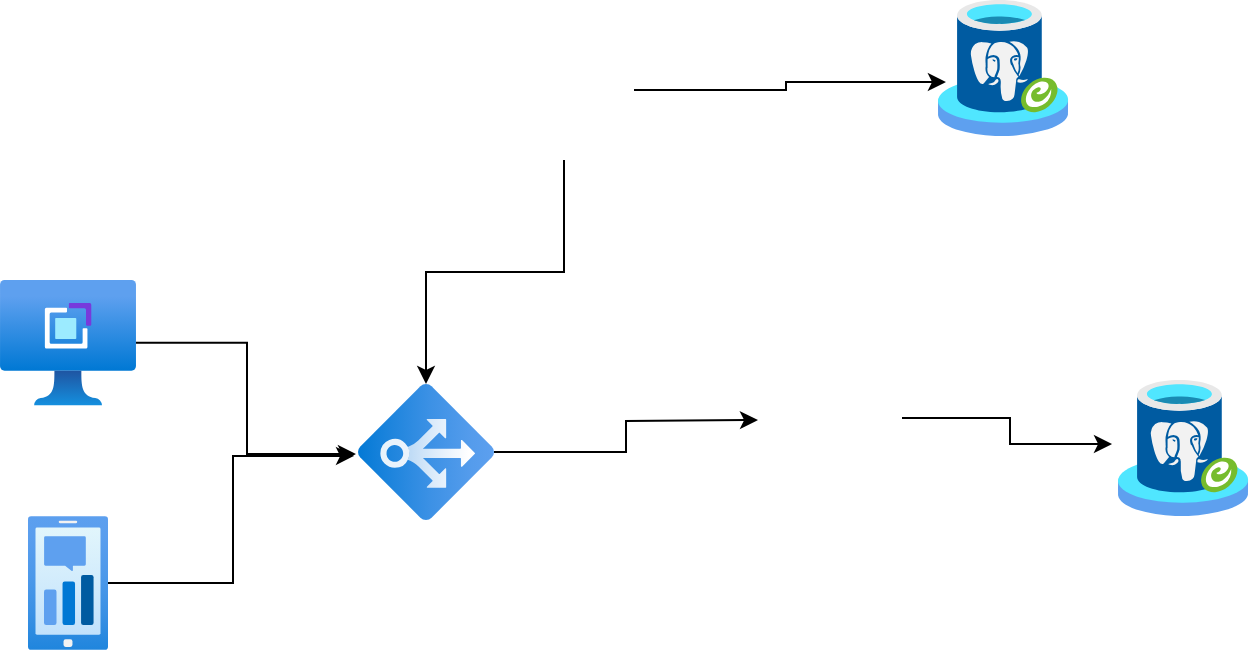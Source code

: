 <mxfile version="25.0.1">
  <diagram name="Page-1" id="M4y0jXKTTHNmajSopDJP">
    <mxGraphModel dx="1672" dy="746" grid="1" gridSize="10" guides="1" tooltips="1" connect="1" arrows="1" fold="1" page="1" pageScale="1" pageWidth="827" pageHeight="1169" math="0" shadow="0">
      <root>
        <mxCell id="0" />
        <mxCell id="1" parent="0" />
        <mxCell id="nslCc2GsLbfLlcvG44iz-10" value="" style="shape=image;verticalLabelPosition=bottom;labelBackgroundColor=default;verticalAlign=top;aspect=fixed;imageAspect=0;image=https://cdn-icons-png.flaticon.com/512/1493/1493169.png;" vertex="1" parent="1">
          <mxGeometry x="440" y="218" width="62" height="62" as="geometry" />
        </mxCell>
        <mxCell id="nslCc2GsLbfLlcvG44iz-20" style="edgeStyle=orthogonalEdgeStyle;rounded=0;orthogonalLoop=1;jettySize=auto;html=1;" edge="1" parent="1" source="nslCc2GsLbfLlcvG44iz-11" target="nslCc2GsLbfLlcvG44iz-18">
          <mxGeometry relative="1" as="geometry" />
        </mxCell>
        <mxCell id="nslCc2GsLbfLlcvG44iz-11" value="" style="shape=image;verticalLabelPosition=bottom;labelBackgroundColor=default;verticalAlign=top;aspect=fixed;imageAspect=0;image=https://miro.medium.com/v2/resize:fit:1400/0*bKfOagkmq0M2KR3-.png;" vertex="1" parent="1">
          <mxGeometry x="298" y="50" width="70" height="70" as="geometry" />
        </mxCell>
        <mxCell id="nslCc2GsLbfLlcvG44iz-17" value="" style="image;aspect=fixed;html=1;points=[];align=center;fontSize=12;image=img/lib/azure2/other/Arc_PostgreSQL.svg;" vertex="1" parent="1">
          <mxGeometry x="520" y="40" width="65.08" height="68" as="geometry" />
        </mxCell>
        <mxCell id="nslCc2GsLbfLlcvG44iz-21" style="edgeStyle=orthogonalEdgeStyle;rounded=0;orthogonalLoop=1;jettySize=auto;html=1;" edge="1" parent="1" source="nslCc2GsLbfLlcvG44iz-18">
          <mxGeometry relative="1" as="geometry">
            <mxPoint x="430" y="250" as="targetPoint" />
          </mxGeometry>
        </mxCell>
        <mxCell id="nslCc2GsLbfLlcvG44iz-18" value="" style="image;aspect=fixed;html=1;points=[];align=center;fontSize=12;image=img/lib/azure2/other/Defender_Distributer_Control_System.svg;rotation=90;" vertex="1" parent="1">
          <mxGeometry x="230" y="232" width="68" height="68" as="geometry" />
        </mxCell>
        <mxCell id="nslCc2GsLbfLlcvG44iz-22" style="edgeStyle=orthogonalEdgeStyle;rounded=0;orthogonalLoop=1;jettySize=auto;html=1;entryX=0.515;entryY=1.015;entryDx=0;entryDy=0;entryPerimeter=0;" edge="1" parent="1" source="nslCc2GsLbfLlcvG44iz-29" target="nslCc2GsLbfLlcvG44iz-18">
          <mxGeometry relative="1" as="geometry">
            <mxPoint x="110" y="205" as="sourcePoint" />
          </mxGeometry>
        </mxCell>
        <mxCell id="nslCc2GsLbfLlcvG44iz-23" style="edgeStyle=orthogonalEdgeStyle;rounded=0;orthogonalLoop=1;jettySize=auto;html=1;entryX=0.529;entryY=1.029;entryDx=0;entryDy=0;entryPerimeter=0;" edge="1" parent="1" source="nslCc2GsLbfLlcvG44iz-28" target="nslCc2GsLbfLlcvG44iz-18">
          <mxGeometry relative="1" as="geometry">
            <mxPoint x="122.88" y="329" as="sourcePoint" />
          </mxGeometry>
        </mxCell>
        <mxCell id="nslCc2GsLbfLlcvG44iz-25" value="" style="image;aspect=fixed;html=1;points=[];align=center;fontSize=12;image=img/lib/azure2/other/Arc_PostgreSQL.svg;" vertex="1" parent="1">
          <mxGeometry x="610" y="230" width="65.08" height="68" as="geometry" />
        </mxCell>
        <mxCell id="nslCc2GsLbfLlcvG44iz-26" style="edgeStyle=orthogonalEdgeStyle;rounded=0;orthogonalLoop=1;jettySize=auto;html=1;entryX=0.061;entryY=0.603;entryDx=0;entryDy=0;entryPerimeter=0;" edge="1" parent="1" source="nslCc2GsLbfLlcvG44iz-11" target="nslCc2GsLbfLlcvG44iz-17">
          <mxGeometry relative="1" as="geometry" />
        </mxCell>
        <mxCell id="nslCc2GsLbfLlcvG44iz-27" style="edgeStyle=orthogonalEdgeStyle;rounded=0;orthogonalLoop=1;jettySize=auto;html=1;entryX=-0.046;entryY=0.471;entryDx=0;entryDy=0;entryPerimeter=0;" edge="1" parent="1" source="nslCc2GsLbfLlcvG44iz-10" target="nslCc2GsLbfLlcvG44iz-25">
          <mxGeometry relative="1" as="geometry" />
        </mxCell>
        <mxCell id="nslCc2GsLbfLlcvG44iz-28" value="" style="image;aspect=fixed;html=1;points=[];align=center;fontSize=12;image=img/lib/azure2/general/Mobile_Engagement.svg;" vertex="1" parent="1">
          <mxGeometry x="65" y="298" width="40" height="67" as="geometry" />
        </mxCell>
        <mxCell id="nslCc2GsLbfLlcvG44iz-29" value="" style="image;aspect=fixed;html=1;points=[];align=center;fontSize=12;image=img/lib/azure2/other/VM_Application_Definition.svg;" vertex="1" parent="1">
          <mxGeometry x="51" y="180" width="68" height="62.8" as="geometry" />
        </mxCell>
      </root>
    </mxGraphModel>
  </diagram>
</mxfile>
